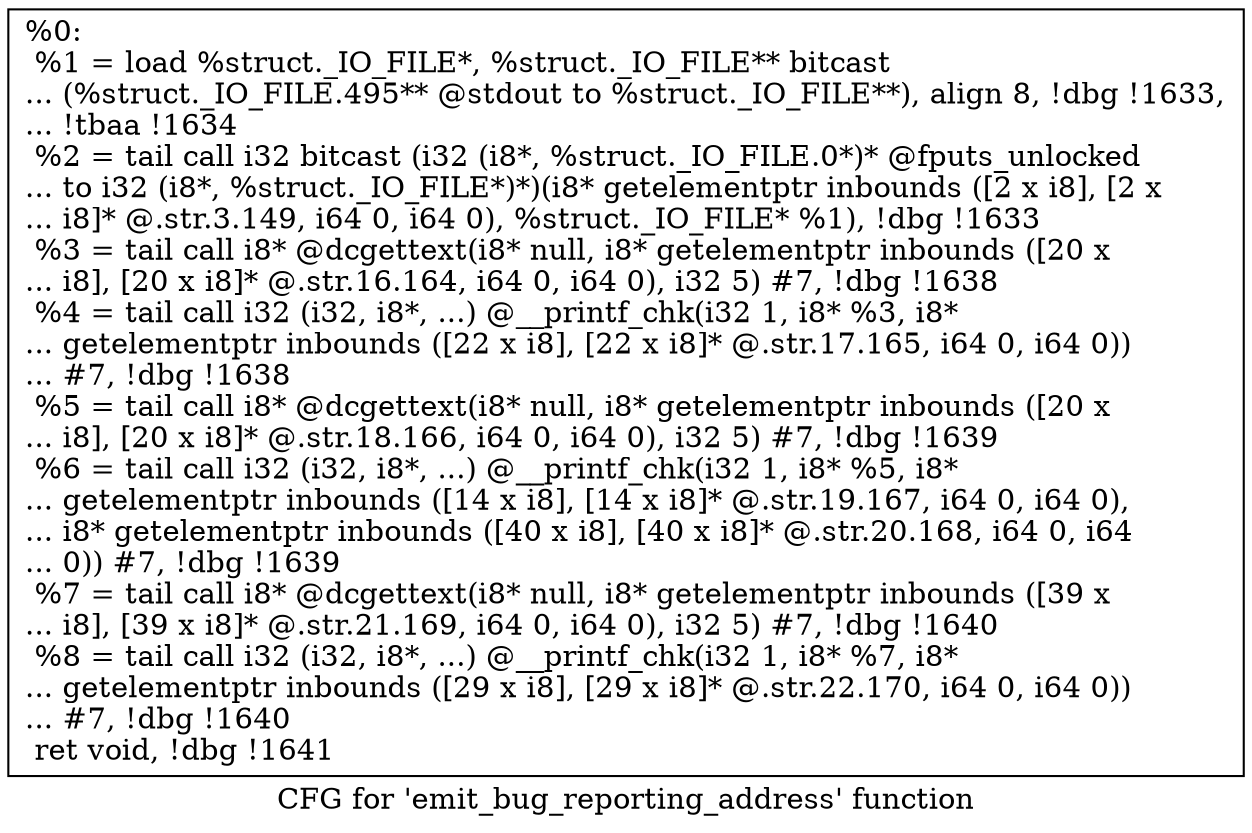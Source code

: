 digraph "CFG for 'emit_bug_reporting_address' function" {
	label="CFG for 'emit_bug_reporting_address' function";

	Node0x14a95b0 [shape=record,label="{%0:\l  %1 = load %struct._IO_FILE*, %struct._IO_FILE** bitcast\l... (%struct._IO_FILE.495** @stdout to %struct._IO_FILE**), align 8, !dbg !1633,\l... !tbaa !1634\l  %2 = tail call i32 bitcast (i32 (i8*, %struct._IO_FILE.0*)* @fputs_unlocked\l... to i32 (i8*, %struct._IO_FILE*)*)(i8* getelementptr inbounds ([2 x i8], [2 x\l... i8]* @.str.3.149, i64 0, i64 0), %struct._IO_FILE* %1), !dbg !1633\l  %3 = tail call i8* @dcgettext(i8* null, i8* getelementptr inbounds ([20 x\l... i8], [20 x i8]* @.str.16.164, i64 0, i64 0), i32 5) #7, !dbg !1638\l  %4 = tail call i32 (i32, i8*, ...) @__printf_chk(i32 1, i8* %3, i8*\l... getelementptr inbounds ([22 x i8], [22 x i8]* @.str.17.165, i64 0, i64 0))\l... #7, !dbg !1638\l  %5 = tail call i8* @dcgettext(i8* null, i8* getelementptr inbounds ([20 x\l... i8], [20 x i8]* @.str.18.166, i64 0, i64 0), i32 5) #7, !dbg !1639\l  %6 = tail call i32 (i32, i8*, ...) @__printf_chk(i32 1, i8* %5, i8*\l... getelementptr inbounds ([14 x i8], [14 x i8]* @.str.19.167, i64 0, i64 0),\l... i8* getelementptr inbounds ([40 x i8], [40 x i8]* @.str.20.168, i64 0, i64\l... 0)) #7, !dbg !1639\l  %7 = tail call i8* @dcgettext(i8* null, i8* getelementptr inbounds ([39 x\l... i8], [39 x i8]* @.str.21.169, i64 0, i64 0), i32 5) #7, !dbg !1640\l  %8 = tail call i32 (i32, i8*, ...) @__printf_chk(i32 1, i8* %7, i8*\l... getelementptr inbounds ([29 x i8], [29 x i8]* @.str.22.170, i64 0, i64 0))\l... #7, !dbg !1640\l  ret void, !dbg !1641\l}"];
}
